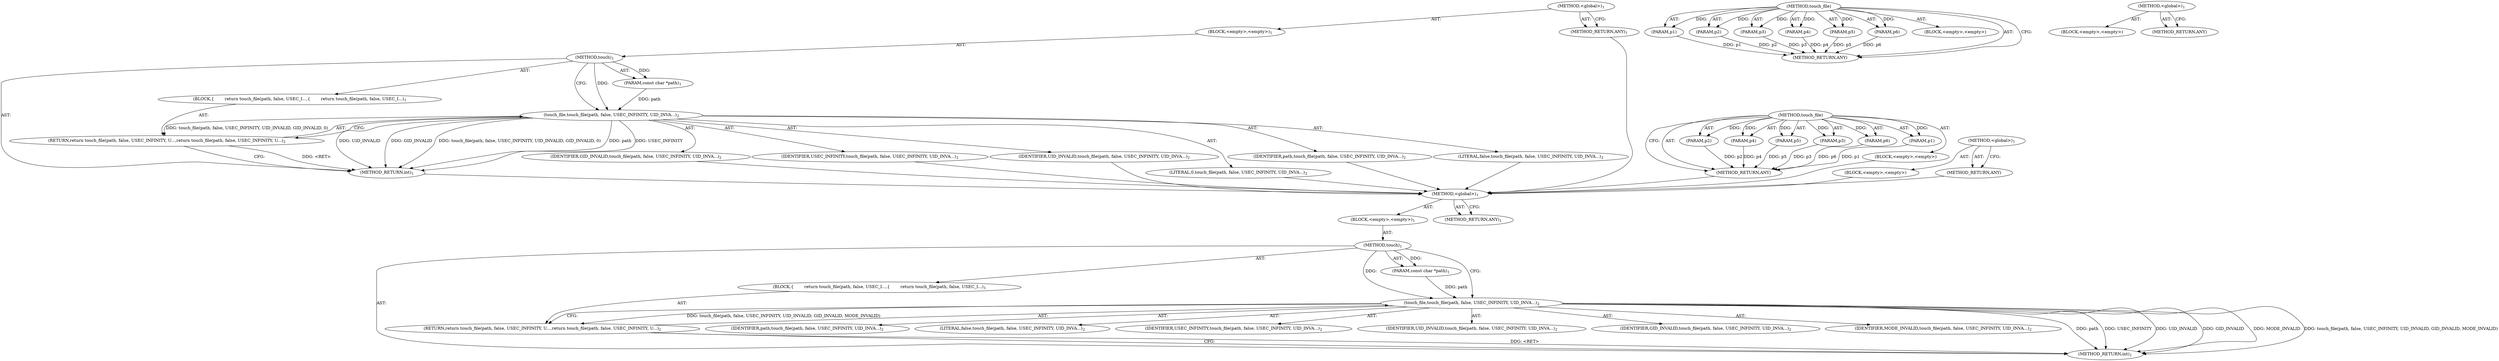 digraph "&lt;global&gt;" {
vulnerable_6 [label=<(METHOD,&lt;global&gt;)<SUB>1</SUB>>];
vulnerable_7 [label=<(BLOCK,&lt;empty&gt;,&lt;empty&gt;)<SUB>1</SUB>>];
vulnerable_8 [label=<(METHOD,touch)<SUB>1</SUB>>];
vulnerable_9 [label=<(PARAM,const char *path)<SUB>1</SUB>>];
vulnerable_10 [label=<(BLOCK,{
        return touch_file(path, false, USEC_I...,{
        return touch_file(path, false, USEC_I...)<SUB>1</SUB>>];
vulnerable_11 [label=<(RETURN,return touch_file(path, false, USEC_INFINITY, U...,return touch_file(path, false, USEC_INFINITY, U...)<SUB>2</SUB>>];
vulnerable_12 [label=<(touch_file,touch_file(path, false, USEC_INFINITY, UID_INVA...)<SUB>2</SUB>>];
vulnerable_13 [label=<(IDENTIFIER,path,touch_file(path, false, USEC_INFINITY, UID_INVA...)<SUB>2</SUB>>];
vulnerable_14 [label=<(LITERAL,false,touch_file(path, false, USEC_INFINITY, UID_INVA...)<SUB>2</SUB>>];
vulnerable_15 [label=<(IDENTIFIER,USEC_INFINITY,touch_file(path, false, USEC_INFINITY, UID_INVA...)<SUB>2</SUB>>];
vulnerable_16 [label=<(IDENTIFIER,UID_INVALID,touch_file(path, false, USEC_INFINITY, UID_INVA...)<SUB>2</SUB>>];
vulnerable_17 [label=<(IDENTIFIER,GID_INVALID,touch_file(path, false, USEC_INFINITY, UID_INVA...)<SUB>2</SUB>>];
vulnerable_18 [label=<(LITERAL,0,touch_file(path, false, USEC_INFINITY, UID_INVA...)<SUB>2</SUB>>];
vulnerable_19 [label=<(METHOD_RETURN,int)<SUB>1</SUB>>];
vulnerable_21 [label=<(METHOD_RETURN,ANY)<SUB>1</SUB>>];
vulnerable_40 [label=<(METHOD,touch_file)>];
vulnerable_41 [label=<(PARAM,p1)>];
vulnerable_42 [label=<(PARAM,p2)>];
vulnerable_43 [label=<(PARAM,p3)>];
vulnerable_44 [label=<(PARAM,p4)>];
vulnerable_45 [label=<(PARAM,p5)>];
vulnerable_46 [label=<(PARAM,p6)>];
vulnerable_47 [label=<(BLOCK,&lt;empty&gt;,&lt;empty&gt;)>];
vulnerable_48 [label=<(METHOD_RETURN,ANY)>];
vulnerable_34 [label=<(METHOD,&lt;global&gt;)<SUB>1</SUB>>];
vulnerable_35 [label=<(BLOCK,&lt;empty&gt;,&lt;empty&gt;)>];
vulnerable_36 [label=<(METHOD_RETURN,ANY)>];
fixed_6 [label=<(METHOD,&lt;global&gt;)<SUB>1</SUB>>];
fixed_7 [label=<(BLOCK,&lt;empty&gt;,&lt;empty&gt;)<SUB>1</SUB>>];
fixed_8 [label=<(METHOD,touch)<SUB>1</SUB>>];
fixed_9 [label=<(PARAM,const char *path)<SUB>1</SUB>>];
fixed_10 [label=<(BLOCK,{
        return touch_file(path, false, USEC_I...,{
        return touch_file(path, false, USEC_I...)<SUB>1</SUB>>];
fixed_11 [label=<(RETURN,return touch_file(path, false, USEC_INFINITY, U...,return touch_file(path, false, USEC_INFINITY, U...)<SUB>2</SUB>>];
fixed_12 [label=<(touch_file,touch_file(path, false, USEC_INFINITY, UID_INVA...)<SUB>2</SUB>>];
fixed_13 [label=<(IDENTIFIER,path,touch_file(path, false, USEC_INFINITY, UID_INVA...)<SUB>2</SUB>>];
fixed_14 [label=<(LITERAL,false,touch_file(path, false, USEC_INFINITY, UID_INVA...)<SUB>2</SUB>>];
fixed_15 [label=<(IDENTIFIER,USEC_INFINITY,touch_file(path, false, USEC_INFINITY, UID_INVA...)<SUB>2</SUB>>];
fixed_16 [label=<(IDENTIFIER,UID_INVALID,touch_file(path, false, USEC_INFINITY, UID_INVA...)<SUB>2</SUB>>];
fixed_17 [label=<(IDENTIFIER,GID_INVALID,touch_file(path, false, USEC_INFINITY, UID_INVA...)<SUB>2</SUB>>];
fixed_18 [label=<(IDENTIFIER,MODE_INVALID,touch_file(path, false, USEC_INFINITY, UID_INVA...)<SUB>2</SUB>>];
fixed_19 [label=<(METHOD_RETURN,int)<SUB>1</SUB>>];
fixed_21 [label=<(METHOD_RETURN,ANY)<SUB>1</SUB>>];
fixed_40 [label=<(METHOD,touch_file)>];
fixed_41 [label=<(PARAM,p1)>];
fixed_42 [label=<(PARAM,p2)>];
fixed_43 [label=<(PARAM,p3)>];
fixed_44 [label=<(PARAM,p4)>];
fixed_45 [label=<(PARAM,p5)>];
fixed_46 [label=<(PARAM,p6)>];
fixed_47 [label=<(BLOCK,&lt;empty&gt;,&lt;empty&gt;)>];
fixed_48 [label=<(METHOD_RETURN,ANY)>];
fixed_34 [label=<(METHOD,&lt;global&gt;)<SUB>1</SUB>>];
fixed_35 [label=<(BLOCK,&lt;empty&gt;,&lt;empty&gt;)>];
fixed_36 [label=<(METHOD_RETURN,ANY)>];
vulnerable_6 -> vulnerable_7  [key=0, label="AST: "];
vulnerable_6 -> vulnerable_21  [key=0, label="AST: "];
vulnerable_6 -> vulnerable_21  [key=1, label="CFG: "];
vulnerable_7 -> vulnerable_8  [key=0, label="AST: "];
vulnerable_8 -> vulnerable_9  [key=0, label="AST: "];
vulnerable_8 -> vulnerable_9  [key=1, label="DDG: "];
vulnerable_8 -> vulnerable_10  [key=0, label="AST: "];
vulnerable_8 -> vulnerable_19  [key=0, label="AST: "];
vulnerable_8 -> vulnerable_12  [key=0, label="CFG: "];
vulnerable_8 -> vulnerable_12  [key=1, label="DDG: "];
vulnerable_9 -> vulnerable_12  [key=0, label="DDG: path"];
vulnerable_10 -> vulnerable_11  [key=0, label="AST: "];
vulnerable_11 -> vulnerable_12  [key=0, label="AST: "];
vulnerable_11 -> vulnerable_19  [key=0, label="CFG: "];
vulnerable_11 -> vulnerable_19  [key=1, label="DDG: &lt;RET&gt;"];
vulnerable_12 -> vulnerable_13  [key=0, label="AST: "];
vulnerable_12 -> vulnerable_14  [key=0, label="AST: "];
vulnerable_12 -> vulnerable_15  [key=0, label="AST: "];
vulnerable_12 -> vulnerable_16  [key=0, label="AST: "];
vulnerable_12 -> vulnerable_17  [key=0, label="AST: "];
vulnerable_12 -> vulnerable_18  [key=0, label="AST: "];
vulnerable_12 -> vulnerable_11  [key=0, label="CFG: "];
vulnerable_12 -> vulnerable_11  [key=1, label="DDG: touch_file(path, false, USEC_INFINITY, UID_INVALID, GID_INVALID, 0)"];
vulnerable_12 -> vulnerable_19  [key=0, label="DDG: path"];
vulnerable_12 -> vulnerable_19  [key=1, label="DDG: USEC_INFINITY"];
vulnerable_12 -> vulnerable_19  [key=2, label="DDG: UID_INVALID"];
vulnerable_12 -> vulnerable_19  [key=3, label="DDG: GID_INVALID"];
vulnerable_12 -> vulnerable_19  [key=4, label="DDG: touch_file(path, false, USEC_INFINITY, UID_INVALID, GID_INVALID, 0)"];
vulnerable_13 -> fixed_6  [key=0];
vulnerable_14 -> fixed_6  [key=0];
vulnerable_15 -> fixed_6  [key=0];
vulnerable_16 -> fixed_6  [key=0];
vulnerable_17 -> fixed_6  [key=0];
vulnerable_18 -> fixed_6  [key=0];
vulnerable_19 -> fixed_6  [key=0];
vulnerable_21 -> fixed_6  [key=0];
vulnerable_40 -> vulnerable_41  [key=0, label="AST: "];
vulnerable_40 -> vulnerable_41  [key=1, label="DDG: "];
vulnerable_40 -> vulnerable_47  [key=0, label="AST: "];
vulnerable_40 -> vulnerable_42  [key=0, label="AST: "];
vulnerable_40 -> vulnerable_42  [key=1, label="DDG: "];
vulnerable_40 -> vulnerable_48  [key=0, label="AST: "];
vulnerable_40 -> vulnerable_48  [key=1, label="CFG: "];
vulnerable_40 -> vulnerable_43  [key=0, label="AST: "];
vulnerable_40 -> vulnerable_43  [key=1, label="DDG: "];
vulnerable_40 -> vulnerable_44  [key=0, label="AST: "];
vulnerable_40 -> vulnerable_44  [key=1, label="DDG: "];
vulnerable_40 -> vulnerable_45  [key=0, label="AST: "];
vulnerable_40 -> vulnerable_45  [key=1, label="DDG: "];
vulnerable_40 -> vulnerable_46  [key=0, label="AST: "];
vulnerable_40 -> vulnerable_46  [key=1, label="DDG: "];
vulnerable_41 -> vulnerable_48  [key=0, label="DDG: p1"];
vulnerable_42 -> vulnerable_48  [key=0, label="DDG: p2"];
vulnerable_43 -> vulnerable_48  [key=0, label="DDG: p3"];
vulnerable_44 -> vulnerable_48  [key=0, label="DDG: p4"];
vulnerable_45 -> vulnerable_48  [key=0, label="DDG: p5"];
vulnerable_46 -> vulnerable_48  [key=0, label="DDG: p6"];
vulnerable_47 -> fixed_6  [key=0];
vulnerable_48 -> fixed_6  [key=0];
vulnerable_34 -> vulnerable_35  [key=0, label="AST: "];
vulnerable_34 -> vulnerable_36  [key=0, label="AST: "];
vulnerable_34 -> vulnerable_36  [key=1, label="CFG: "];
vulnerable_35 -> fixed_6  [key=0];
vulnerable_36 -> fixed_6  [key=0];
fixed_6 -> fixed_7  [key=0, label="AST: "];
fixed_6 -> fixed_21  [key=0, label="AST: "];
fixed_6 -> fixed_21  [key=1, label="CFG: "];
fixed_7 -> fixed_8  [key=0, label="AST: "];
fixed_8 -> fixed_9  [key=0, label="AST: "];
fixed_8 -> fixed_9  [key=1, label="DDG: "];
fixed_8 -> fixed_10  [key=0, label="AST: "];
fixed_8 -> fixed_19  [key=0, label="AST: "];
fixed_8 -> fixed_12  [key=0, label="CFG: "];
fixed_8 -> fixed_12  [key=1, label="DDG: "];
fixed_9 -> fixed_12  [key=0, label="DDG: path"];
fixed_10 -> fixed_11  [key=0, label="AST: "];
fixed_11 -> fixed_12  [key=0, label="AST: "];
fixed_11 -> fixed_19  [key=0, label="CFG: "];
fixed_11 -> fixed_19  [key=1, label="DDG: &lt;RET&gt;"];
fixed_12 -> fixed_13  [key=0, label="AST: "];
fixed_12 -> fixed_14  [key=0, label="AST: "];
fixed_12 -> fixed_15  [key=0, label="AST: "];
fixed_12 -> fixed_16  [key=0, label="AST: "];
fixed_12 -> fixed_17  [key=0, label="AST: "];
fixed_12 -> fixed_18  [key=0, label="AST: "];
fixed_12 -> fixed_11  [key=0, label="CFG: "];
fixed_12 -> fixed_11  [key=1, label="DDG: touch_file(path, false, USEC_INFINITY, UID_INVALID, GID_INVALID, MODE_INVALID)"];
fixed_12 -> fixed_19  [key=0, label="DDG: path"];
fixed_12 -> fixed_19  [key=1, label="DDG: USEC_INFINITY"];
fixed_12 -> fixed_19  [key=2, label="DDG: UID_INVALID"];
fixed_12 -> fixed_19  [key=3, label="DDG: GID_INVALID"];
fixed_12 -> fixed_19  [key=4, label="DDG: MODE_INVALID"];
fixed_12 -> fixed_19  [key=5, label="DDG: touch_file(path, false, USEC_INFINITY, UID_INVALID, GID_INVALID, MODE_INVALID)"];
fixed_40 -> fixed_41  [key=0, label="AST: "];
fixed_40 -> fixed_41  [key=1, label="DDG: "];
fixed_40 -> fixed_47  [key=0, label="AST: "];
fixed_40 -> fixed_42  [key=0, label="AST: "];
fixed_40 -> fixed_42  [key=1, label="DDG: "];
fixed_40 -> fixed_48  [key=0, label="AST: "];
fixed_40 -> fixed_48  [key=1, label="CFG: "];
fixed_40 -> fixed_43  [key=0, label="AST: "];
fixed_40 -> fixed_43  [key=1, label="DDG: "];
fixed_40 -> fixed_44  [key=0, label="AST: "];
fixed_40 -> fixed_44  [key=1, label="DDG: "];
fixed_40 -> fixed_45  [key=0, label="AST: "];
fixed_40 -> fixed_45  [key=1, label="DDG: "];
fixed_40 -> fixed_46  [key=0, label="AST: "];
fixed_40 -> fixed_46  [key=1, label="DDG: "];
fixed_41 -> fixed_48  [key=0, label="DDG: p1"];
fixed_42 -> fixed_48  [key=0, label="DDG: p2"];
fixed_43 -> fixed_48  [key=0, label="DDG: p3"];
fixed_44 -> fixed_48  [key=0, label="DDG: p4"];
fixed_45 -> fixed_48  [key=0, label="DDG: p5"];
fixed_46 -> fixed_48  [key=0, label="DDG: p6"];
fixed_34 -> fixed_35  [key=0, label="AST: "];
fixed_34 -> fixed_36  [key=0, label="AST: "];
fixed_34 -> fixed_36  [key=1, label="CFG: "];
}
